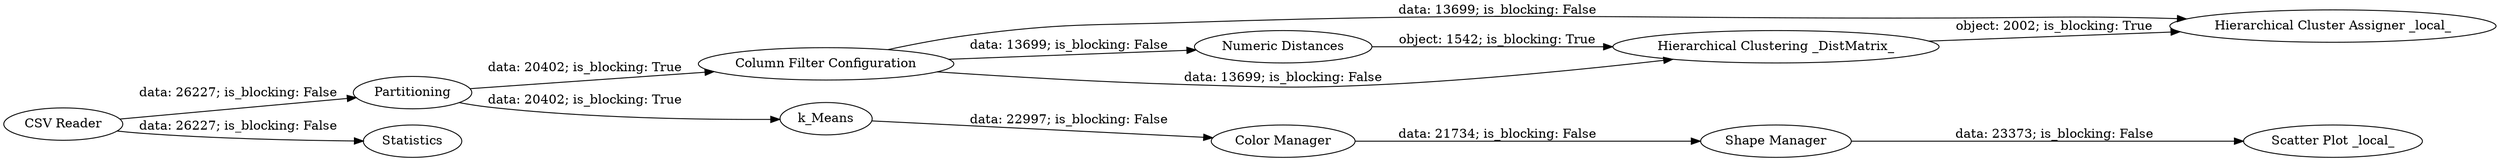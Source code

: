 digraph {
	"6268915095465154310_1" [label="CSV Reader"]
	"6268915095465154310_6" [label="Column Filter Configuration"]
	"6268915095465154310_5" [label=k_Means]
	"6268915095465154310_8" [label="Color Manager"]
	"6268915095465154310_9" [label="Shape Manager"]
	"6268915095465154310_12" [label="Hierarchical Cluster Assigner _local_"]
	"6268915095465154310_7" [label="Numeric Distances"]
	"6268915095465154310_11" [label="Hierarchical Clustering _DistMatrix_"]
	"6268915095465154310_3" [label=Partitioning]
	"6268915095465154310_10" [label="Scatter Plot _local_"]
	"6268915095465154310_2" [label=Statistics]
	"6268915095465154310_6" -> "6268915095465154310_7" [label="data: 13699; is_blocking: False"]
	"6268915095465154310_7" -> "6268915095465154310_11" [label="object: 1542; is_blocking: True"]
	"6268915095465154310_1" -> "6268915095465154310_2" [label="data: 26227; is_blocking: False"]
	"6268915095465154310_6" -> "6268915095465154310_12" [label="data: 13699; is_blocking: False"]
	"6268915095465154310_9" -> "6268915095465154310_10" [label="data: 23373; is_blocking: False"]
	"6268915095465154310_6" -> "6268915095465154310_11" [label="data: 13699; is_blocking: False"]
	"6268915095465154310_11" -> "6268915095465154310_12" [label="object: 2002; is_blocking: True"]
	"6268915095465154310_1" -> "6268915095465154310_3" [label="data: 26227; is_blocking: False"]
	"6268915095465154310_8" -> "6268915095465154310_9" [label="data: 21734; is_blocking: False"]
	"6268915095465154310_5" -> "6268915095465154310_8" [label="data: 22997; is_blocking: False"]
	"6268915095465154310_3" -> "6268915095465154310_6" [label="data: 20402; is_blocking: True"]
	"6268915095465154310_3" -> "6268915095465154310_5" [label="data: 20402; is_blocking: True"]
	rankdir=LR
}
